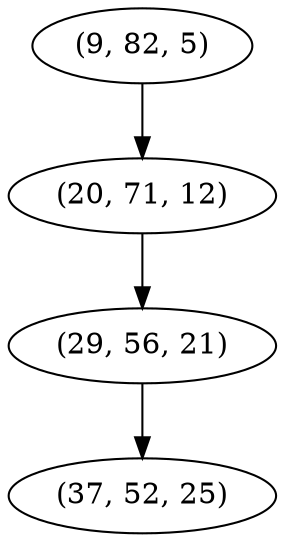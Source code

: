 digraph tree {
    "(9, 82, 5)";
    "(20, 71, 12)";
    "(29, 56, 21)";
    "(37, 52, 25)";
    "(9, 82, 5)" -> "(20, 71, 12)";
    "(20, 71, 12)" -> "(29, 56, 21)";
    "(29, 56, 21)" -> "(37, 52, 25)";
}
